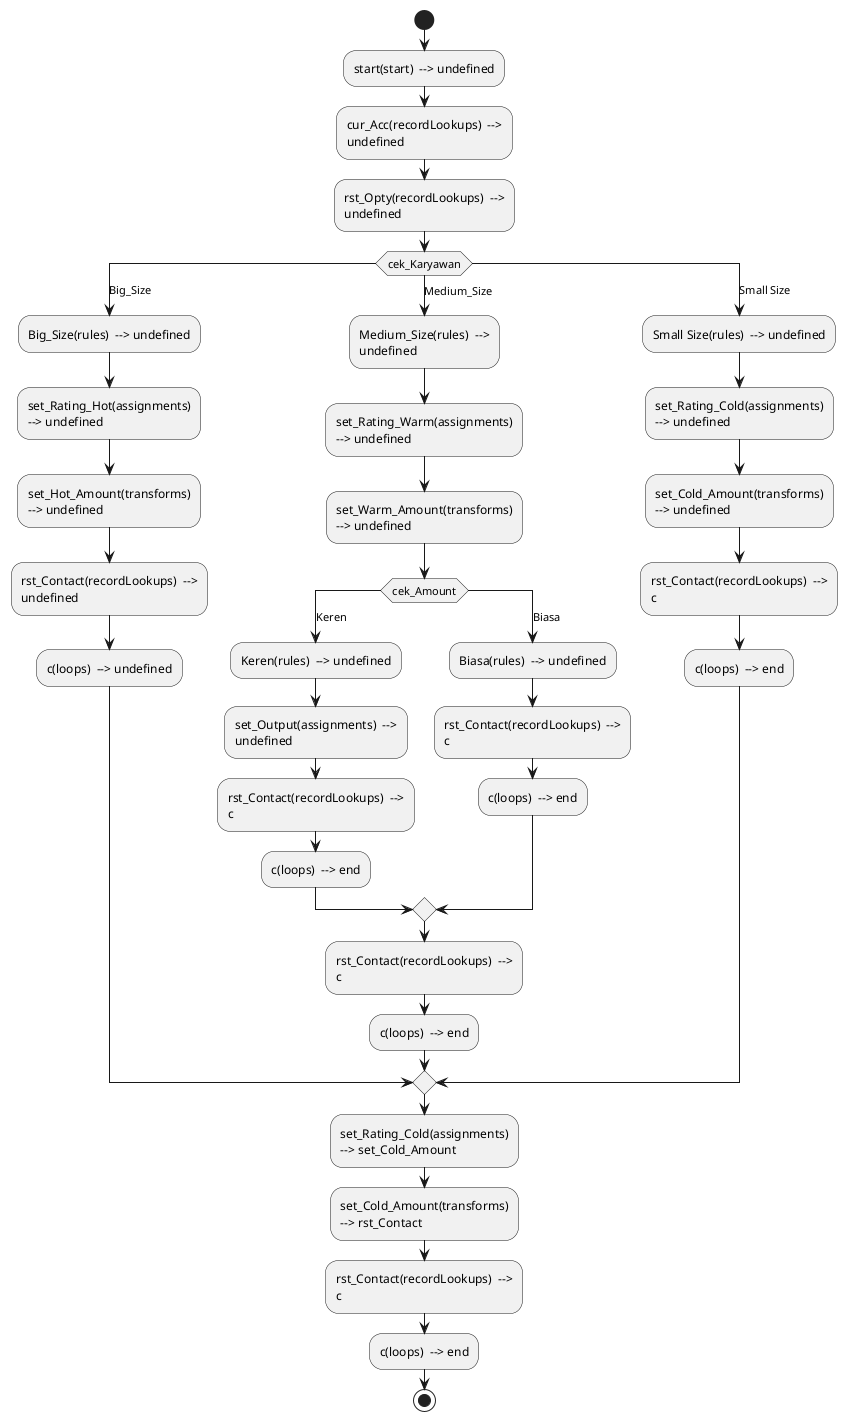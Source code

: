 @startuml
<style>
    element {
        MinimumWidth 100
        MaximumWidth 180
    }
    .kondisi {
        FontSize 9
        Padding 5
        LineStyle 2
        BackGroundColor transparent
        HorizontalAlignment center
    }
</style>
skinparam defaultFontName "verdana"
start
:start(start)  --> undefined;
:cur_Acc(recordLookups)  --> undefined;
:rst_Opty(recordLookups)  --> undefined;
switch (cek_Karyawan)
case (Big_Size)
:Big_Size(rules)  --> undefined;
:set_Rating_Hot(assignments)  --> undefined;
:set_Hot_Amount(transforms)  --> undefined;
:rst_Contact(recordLookups)  --> undefined;
:c(loops)  --> undefined;
case (Medium_Size)
:Medium_Size(rules)  --> undefined;
:set_Rating_Warm(assignments)  --> undefined;
:set_Warm_Amount(transforms)  --> undefined;
switch (cek_Amount)
case (Keren)
:Keren(rules)  --> undefined;
:set_Output(assignments)  --> undefined;
:rst_Contact(recordLookups)  --> c;
:c(loops)  --> end;
case (Biasa)
:Biasa(rules)  --> undefined;
:rst_Contact(recordLookups)  --> c;
:c(loops)  --> end;
endswitch
:rst_Contact(recordLookups)  --> c;
:c(loops)  --> end;
case (Small Size)
:Small Size(rules)  --> undefined;
:set_Rating_Cold(assignments)  --> undefined;
:set_Cold_Amount(transforms)  --> undefined;
:rst_Contact(recordLookups)  --> c;
:c(loops)  --> end;
endswitch
:set_Rating_Cold(assignments)  --> set_Cold_Amount;
:set_Cold_Amount(transforms)  --> rst_Contact;
:rst_Contact(recordLookups)  --> c;
:c(loops)  --> end;
stop
@enduml